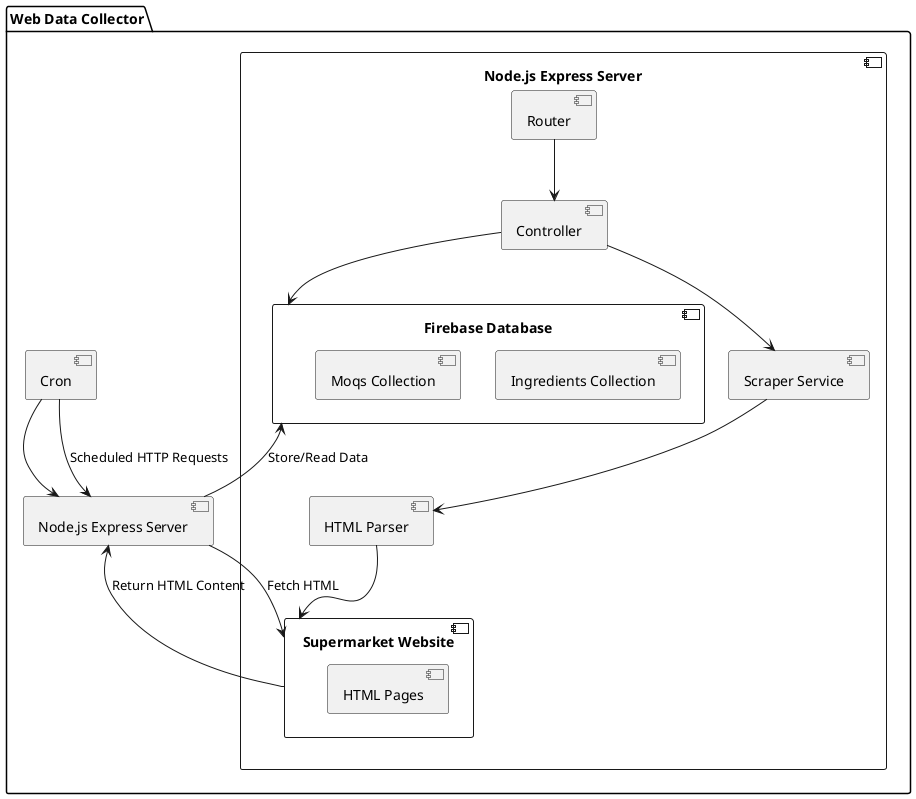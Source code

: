 @startuml
package "Web Data Collector" {
    [Cron] --> [Node.js Express Server]

    component "Node.js Express Server" as ExpressServer {
        [Router] --> [Controller]
        [Controller] --> [Scraper Service]
        [Scraper Service] --> [HTML Parser]
        [HTML Parser] --> [Supermarket Website]
        [Controller] --> [Firebase Database]
    }

    component "Supermarket Website" {
        [HTML Pages]
    }

    component "Firebase Database" {
        [Ingredients Collection]
        [Moqs Collection]
    }
}

' Relationships
[Cron] --> [Node.js Express Server] : Scheduled HTTP Requests
[Node.js Express Server] --> [Supermarket Website] : Fetch HTML
[Node.js Express Server] --> [Firebase Database] : Store/Read Data
[Supermarket Website] --> [Node.js Express Server] : Return HTML Content

